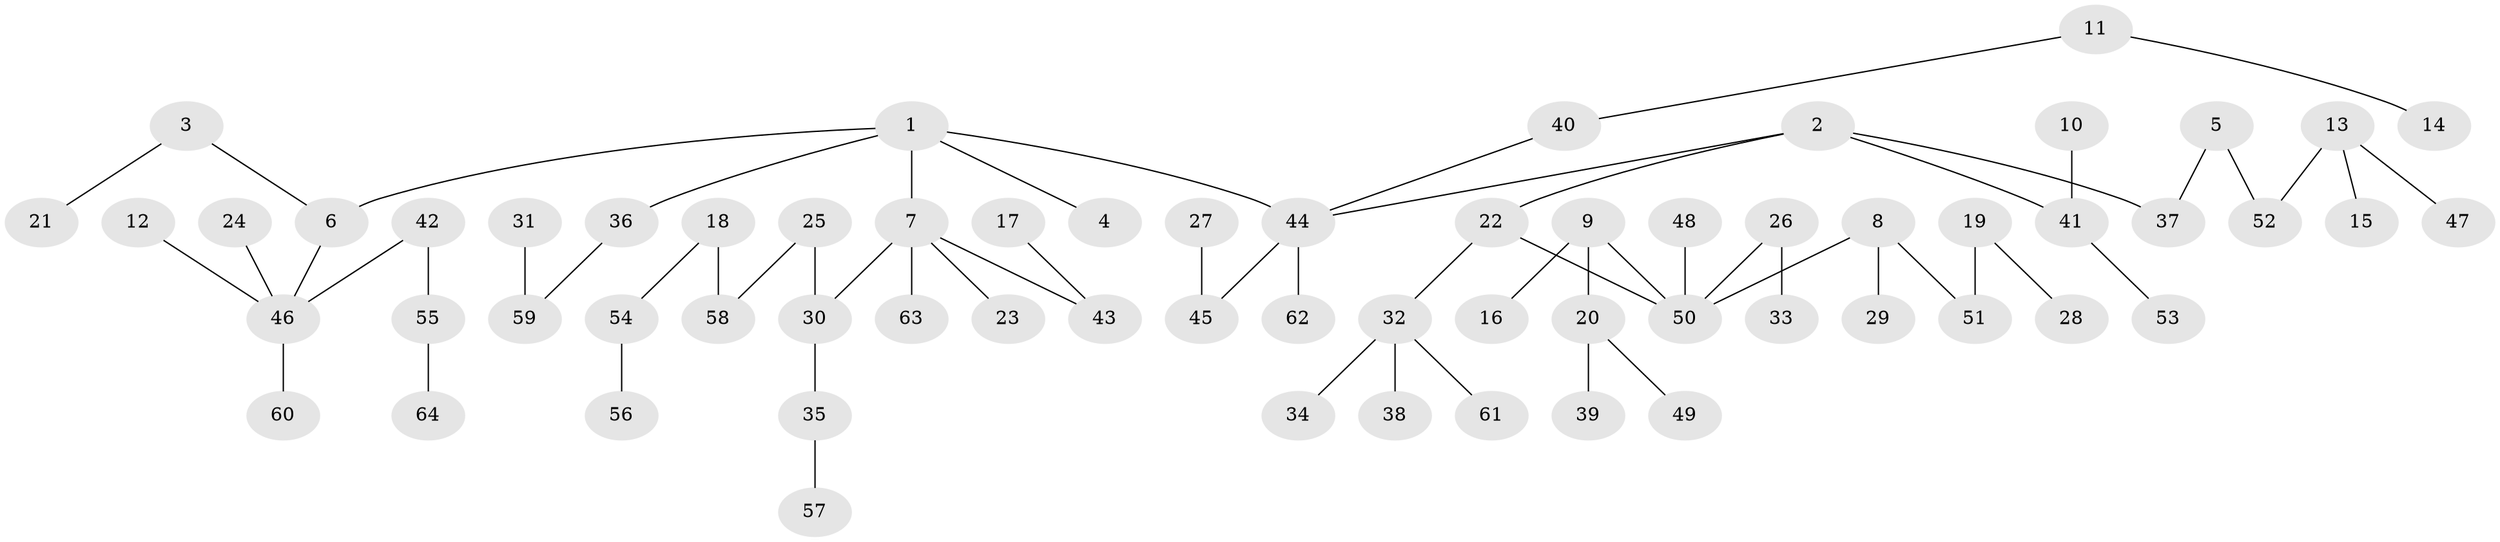 // original degree distribution, {6: 0.007874015748031496, 5: 0.023622047244094488, 4: 0.08661417322834646, 7: 0.015748031496062992, 2: 0.2440944881889764, 3: 0.12598425196850394, 1: 0.49606299212598426}
// Generated by graph-tools (version 1.1) at 2025/37/03/04/25 23:37:28]
// undirected, 64 vertices, 63 edges
graph export_dot {
  node [color=gray90,style=filled];
  1;
  2;
  3;
  4;
  5;
  6;
  7;
  8;
  9;
  10;
  11;
  12;
  13;
  14;
  15;
  16;
  17;
  18;
  19;
  20;
  21;
  22;
  23;
  24;
  25;
  26;
  27;
  28;
  29;
  30;
  31;
  32;
  33;
  34;
  35;
  36;
  37;
  38;
  39;
  40;
  41;
  42;
  43;
  44;
  45;
  46;
  47;
  48;
  49;
  50;
  51;
  52;
  53;
  54;
  55;
  56;
  57;
  58;
  59;
  60;
  61;
  62;
  63;
  64;
  1 -- 4 [weight=1.0];
  1 -- 6 [weight=1.0];
  1 -- 7 [weight=1.0];
  1 -- 36 [weight=1.0];
  1 -- 44 [weight=1.0];
  2 -- 22 [weight=1.0];
  2 -- 37 [weight=1.0];
  2 -- 41 [weight=1.0];
  2 -- 44 [weight=1.0];
  3 -- 6 [weight=1.0];
  3 -- 21 [weight=1.0];
  5 -- 37 [weight=1.0];
  5 -- 52 [weight=1.0];
  6 -- 46 [weight=1.0];
  7 -- 23 [weight=1.0];
  7 -- 30 [weight=1.0];
  7 -- 43 [weight=1.0];
  7 -- 63 [weight=1.0];
  8 -- 29 [weight=1.0];
  8 -- 50 [weight=1.0];
  8 -- 51 [weight=1.0];
  9 -- 16 [weight=1.0];
  9 -- 20 [weight=1.0];
  9 -- 50 [weight=1.0];
  10 -- 41 [weight=1.0];
  11 -- 14 [weight=1.0];
  11 -- 40 [weight=1.0];
  12 -- 46 [weight=1.0];
  13 -- 15 [weight=1.0];
  13 -- 47 [weight=1.0];
  13 -- 52 [weight=1.0];
  17 -- 43 [weight=1.0];
  18 -- 54 [weight=1.0];
  18 -- 58 [weight=1.0];
  19 -- 28 [weight=1.0];
  19 -- 51 [weight=1.0];
  20 -- 39 [weight=1.0];
  20 -- 49 [weight=1.0];
  22 -- 32 [weight=1.0];
  22 -- 50 [weight=1.0];
  24 -- 46 [weight=1.0];
  25 -- 30 [weight=1.0];
  25 -- 58 [weight=1.0];
  26 -- 33 [weight=1.0];
  26 -- 50 [weight=1.0];
  27 -- 45 [weight=1.0];
  30 -- 35 [weight=1.0];
  31 -- 59 [weight=1.0];
  32 -- 34 [weight=1.0];
  32 -- 38 [weight=1.0];
  32 -- 61 [weight=1.0];
  35 -- 57 [weight=1.0];
  36 -- 59 [weight=1.0];
  40 -- 44 [weight=1.0];
  41 -- 53 [weight=1.0];
  42 -- 46 [weight=1.0];
  42 -- 55 [weight=1.0];
  44 -- 45 [weight=1.0];
  44 -- 62 [weight=1.0];
  46 -- 60 [weight=1.0];
  48 -- 50 [weight=1.0];
  54 -- 56 [weight=1.0];
  55 -- 64 [weight=1.0];
}
